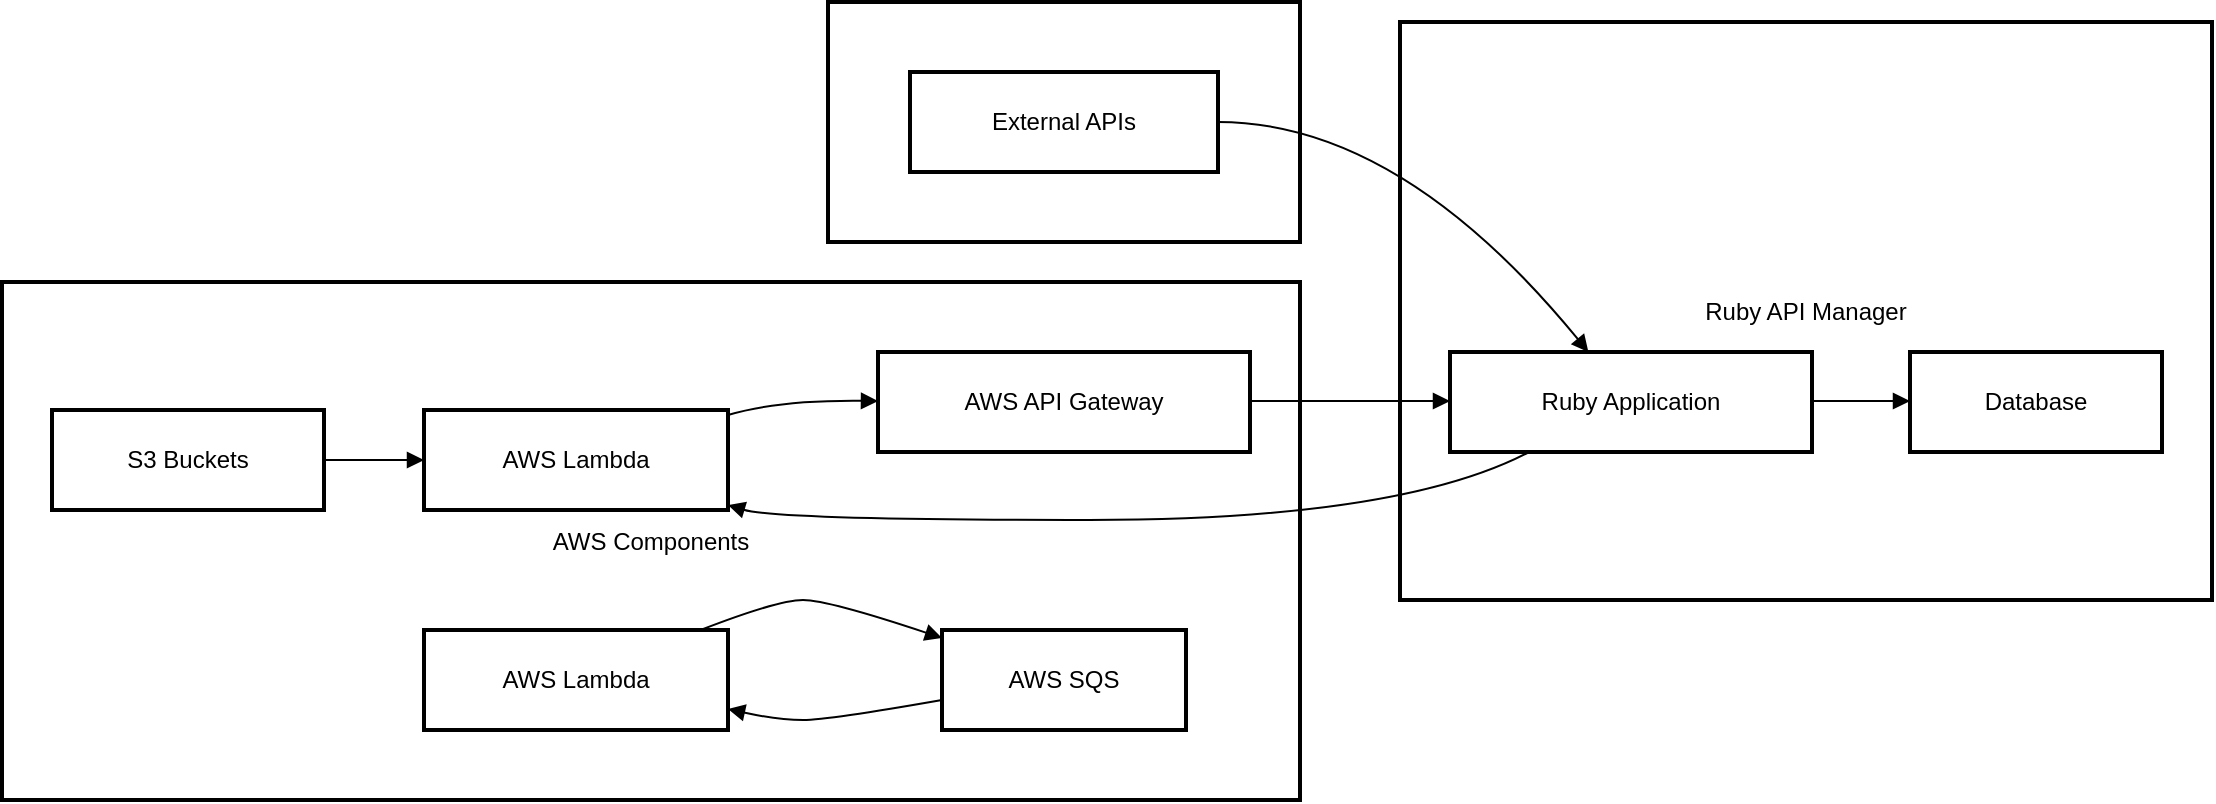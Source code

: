 <mxfile version="25.0.3">
  <diagram name="Página-1" id="dXAmtk8UxJzxFK8MmRvf">
    <mxGraphModel>
      <root>
        <mxCell id="0" />
        <mxCell id="1" parent="0" />
        <mxCell id="2" value="External System" style="whiteSpace=wrap;strokeWidth=2;" vertex="1" parent="1">
          <mxGeometry x="421" y="8" width="236" height="120" as="geometry" />
        </mxCell>
        <mxCell id="3" value="Ruby API Manager" style="whiteSpace=wrap;strokeWidth=2;" vertex="1" parent="1">
          <mxGeometry x="707" y="18" width="406" height="289" as="geometry" />
        </mxCell>
        <mxCell id="4" value="AWS Components" style="whiteSpace=wrap;strokeWidth=2;" vertex="1" parent="1">
          <mxGeometry x="8" y="148" width="649" height="259" as="geometry" />
        </mxCell>
        <mxCell id="5" value="S3 Buckets" style="whiteSpace=wrap;strokeWidth=2;" vertex="1" parent="1">
          <mxGeometry x="33" y="212" width="136" height="50" as="geometry" />
        </mxCell>
        <mxCell id="6" value="AWS Lambda" style="whiteSpace=wrap;strokeWidth=2;" vertex="1" parent="1">
          <mxGeometry x="219" y="212" width="152" height="50" as="geometry" />
        </mxCell>
        <mxCell id="7" value="AWS API Gateway" style="whiteSpace=wrap;strokeWidth=2;" vertex="1" parent="1">
          <mxGeometry x="446" y="183" width="186" height="50" as="geometry" />
        </mxCell>
        <mxCell id="8" value="AWS Lambda" style="whiteSpace=wrap;strokeWidth=2;" vertex="1" parent="1">
          <mxGeometry x="219" y="322" width="152" height="50" as="geometry" />
        </mxCell>
        <mxCell id="9" value="AWS SQS" style="whiteSpace=wrap;strokeWidth=2;" vertex="1" parent="1">
          <mxGeometry x="478" y="322" width="122" height="50" as="geometry" />
        </mxCell>
        <mxCell id="10" value="Ruby Application" style="whiteSpace=wrap;strokeWidth=2;" vertex="1" parent="1">
          <mxGeometry x="732" y="183" width="181" height="50" as="geometry" />
        </mxCell>
        <mxCell id="11" value="Database" style="whiteSpace=wrap;strokeWidth=2;" vertex="1" parent="1">
          <mxGeometry x="962" y="183" width="126" height="50" as="geometry" />
        </mxCell>
        <mxCell id="12" value="External APIs" style="whiteSpace=wrap;strokeWidth=2;" vertex="1" parent="1">
          <mxGeometry x="462" y="43" width="154" height="50" as="geometry" />
        </mxCell>
        <mxCell id="13" value="" style="curved=1;startArrow=none;endArrow=block;exitX=1;exitY=0.5;entryX=0;entryY=0.5;" edge="1" parent="1" source="5" target="6">
          <mxGeometry relative="1" as="geometry">
            <Array as="points" />
          </mxGeometry>
        </mxCell>
        <mxCell id="14" value="" style="curved=1;startArrow=none;endArrow=block;exitX=1;exitY=0.05;entryX=0;entryY=0.49;" edge="1" parent="1" source="6" target="7">
          <mxGeometry relative="1" as="geometry">
            <Array as="points">
              <mxPoint x="396" y="207" />
            </Array>
          </mxGeometry>
        </mxCell>
        <mxCell id="15" value="" style="curved=1;startArrow=none;endArrow=block;exitX=0.91;exitY=0;entryX=0;entryY=0.08;" edge="1" parent="1" source="8" target="9">
          <mxGeometry relative="1" as="geometry">
            <Array as="points">
              <mxPoint x="396" y="307" />
              <mxPoint x="421" y="307" />
            </Array>
          </mxGeometry>
        </mxCell>
        <mxCell id="16" value="" style="curved=1;startArrow=none;endArrow=block;exitX=1;exitY=0.49;entryX=0;entryY=0.49;" edge="1" parent="1" source="10" target="11">
          <mxGeometry relative="1" as="geometry">
            <Array as="points" />
          </mxGeometry>
        </mxCell>
        <mxCell id="17" value="" style="curved=1;startArrow=none;endArrow=block;exitX=1;exitY=0.49;entryX=0;entryY=0.49;" edge="1" parent="1" source="7" target="10">
          <mxGeometry relative="1" as="geometry">
            <Array as="points" />
          </mxGeometry>
        </mxCell>
        <mxCell id="18" value="" style="curved=1;startArrow=none;endArrow=block;exitX=0.23;exitY=0.98;entryX=1;entryY=0.95;" edge="1" parent="1" source="10" target="6">
          <mxGeometry relative="1" as="geometry">
            <Array as="points">
              <mxPoint x="707" y="267" />
              <mxPoint x="396" y="267" />
            </Array>
          </mxGeometry>
        </mxCell>
        <mxCell id="19" value="" style="curved=1;startArrow=none;endArrow=block;exitX=0;exitY=0.7;entryX=1;entryY=0.79;" edge="1" parent="1" source="9" target="8">
          <mxGeometry relative="1" as="geometry">
            <Array as="points">
              <mxPoint x="421" y="367" />
              <mxPoint x="396" y="367" />
            </Array>
          </mxGeometry>
        </mxCell>
        <mxCell id="20" value="" style="curved=1;startArrow=none;endArrow=block;exitX=1;exitY=0.5;entryX=0.38;entryY=-0.01;" edge="1" parent="1" source="12" target="10">
          <mxGeometry relative="1" as="geometry">
            <Array as="points">
              <mxPoint x="707" y="68" />
            </Array>
          </mxGeometry>
        </mxCell>
      </root>
    </mxGraphModel>
  </diagram>
</mxfile>
